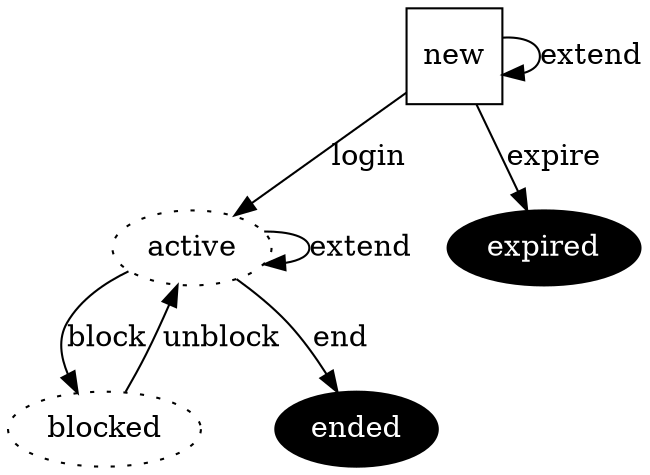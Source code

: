 digraph voucher {
    new [shape=square];
    active [style=dotted];
    blocked [style=dotted];
    expired [fontcolor=white,color=black,style=filled];
    ended [fontcolor=white,color=black,style=filled];

    new -> expired [label=expire];
    new -> new [label=extend];
    active -> active [label=extend];
    active -> ended [label=end];
    active -> blocked [label=block];
    new -> active [label=login];
    blocked -> active [label=unblock];
}
